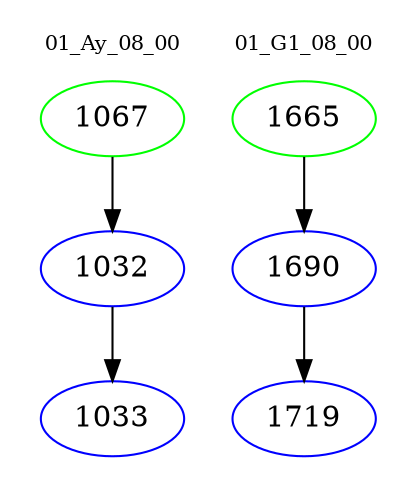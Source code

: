 digraph{
subgraph cluster_0 {
color = white
label = "01_Ay_08_00";
fontsize=10;
T0_1067 [label="1067", color="green"]
T0_1067 -> T0_1032 [color="black"]
T0_1032 [label="1032", color="blue"]
T0_1032 -> T0_1033 [color="black"]
T0_1033 [label="1033", color="blue"]
}
subgraph cluster_1 {
color = white
label = "01_G1_08_00";
fontsize=10;
T1_1665 [label="1665", color="green"]
T1_1665 -> T1_1690 [color="black"]
T1_1690 [label="1690", color="blue"]
T1_1690 -> T1_1719 [color="black"]
T1_1719 [label="1719", color="blue"]
}
}
